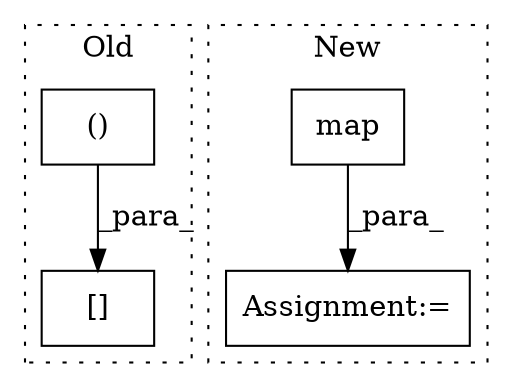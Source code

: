 digraph G {
subgraph cluster0 {
1 [label="()" a="106" s="6892" l="88" shape="box"];
4 [label="[]" a="2" s="6859,6980" l="33,2" shape="box"];
label = "Old";
style="dotted";
}
subgraph cluster1 {
2 [label="map" a="32" s="7618,7658" l="4,1" shape="box"];
3 [label="Assignment:=" a="7" s="7600" l="1" shape="box"];
label = "New";
style="dotted";
}
1 -> 4 [label="_para_"];
2 -> 3 [label="_para_"];
}